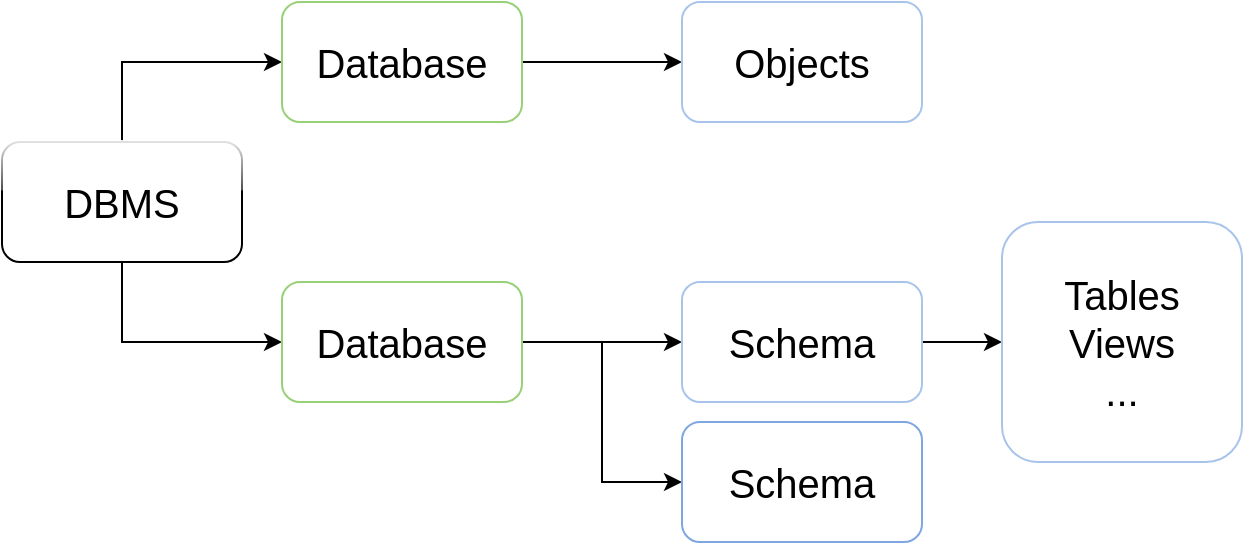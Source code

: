 <mxfile version="25.0.3">
  <diagram name="Page-1" id="nyXCwH63GiMu22MKU93I">
    <mxGraphModel dx="737" dy="538" grid="1" gridSize="10" guides="1" tooltips="1" connect="1" arrows="1" fold="1" page="1" pageScale="1" pageWidth="850" pageHeight="1100" math="0" shadow="0">
      <root>
        <mxCell id="0" />
        <mxCell id="1" parent="0" />
        <mxCell id="51YYP6L-br1FazsDLqxQ-3" value="" style="edgeStyle=orthogonalEdgeStyle;rounded=0;orthogonalLoop=1;jettySize=auto;html=1;entryX=0;entryY=0.5;entryDx=0;entryDy=0;exitX=0.5;exitY=0;exitDx=0;exitDy=0;" edge="1" parent="1" source="51YYP6L-br1FazsDLqxQ-1" target="51YYP6L-br1FazsDLqxQ-2">
          <mxGeometry relative="1" as="geometry" />
        </mxCell>
        <mxCell id="51YYP6L-br1FazsDLqxQ-5" style="edgeStyle=orthogonalEdgeStyle;rounded=0;orthogonalLoop=1;jettySize=auto;html=1;entryX=0;entryY=0.5;entryDx=0;entryDy=0;exitX=0.5;exitY=1;exitDx=0;exitDy=0;" edge="1" parent="1" source="51YYP6L-br1FazsDLqxQ-1" target="51YYP6L-br1FazsDLqxQ-4">
          <mxGeometry relative="1" as="geometry" />
        </mxCell>
        <mxCell id="51YYP6L-br1FazsDLqxQ-1" value="&lt;font style=&quot;font-size: 20px;&quot;&gt;DBMS&lt;/font&gt;" style="rounded=1;whiteSpace=wrap;html=1;glass=1;" vertex="1" parent="1">
          <mxGeometry x="80" y="250" width="120" height="60" as="geometry" />
        </mxCell>
        <mxCell id="51YYP6L-br1FazsDLqxQ-7" value="" style="edgeStyle=orthogonalEdgeStyle;rounded=0;orthogonalLoop=1;jettySize=auto;html=1;" edge="1" parent="1" source="51YYP6L-br1FazsDLqxQ-2" target="51YYP6L-br1FazsDLqxQ-6">
          <mxGeometry relative="1" as="geometry" />
        </mxCell>
        <mxCell id="51YYP6L-br1FazsDLqxQ-2" value="&lt;font style=&quot;font-size: 20px;&quot;&gt;Database&lt;/font&gt;" style="whiteSpace=wrap;html=1;rounded=1;strokeColor=#97D077;" vertex="1" parent="1">
          <mxGeometry x="220" y="180" width="120" height="60" as="geometry" />
        </mxCell>
        <mxCell id="51YYP6L-br1FazsDLqxQ-9" value="" style="edgeStyle=orthogonalEdgeStyle;rounded=0;orthogonalLoop=1;jettySize=auto;html=1;" edge="1" parent="1" source="51YYP6L-br1FazsDLqxQ-4" target="51YYP6L-br1FazsDLqxQ-8">
          <mxGeometry relative="1" as="geometry" />
        </mxCell>
        <mxCell id="51YYP6L-br1FazsDLqxQ-11" value="" style="edgeStyle=orthogonalEdgeStyle;rounded=0;orthogonalLoop=1;jettySize=auto;html=1;entryX=0;entryY=0.5;entryDx=0;entryDy=0;" edge="1" parent="1" source="51YYP6L-br1FazsDLqxQ-4" target="51YYP6L-br1FazsDLqxQ-10">
          <mxGeometry relative="1" as="geometry" />
        </mxCell>
        <mxCell id="51YYP6L-br1FazsDLqxQ-4" value="&lt;font style=&quot;font-size: 20px;&quot;&gt;Database&lt;/font&gt;" style="whiteSpace=wrap;html=1;rounded=1;strokeColor=#97D077;" vertex="1" parent="1">
          <mxGeometry x="220" y="320" width="120" height="60" as="geometry" />
        </mxCell>
        <mxCell id="51YYP6L-br1FazsDLqxQ-6" value="&lt;span style=&quot;font-size: 20px;&quot;&gt;Objects&lt;/span&gt;" style="whiteSpace=wrap;html=1;strokeColor=#A9C4EB;rounded=1;" vertex="1" parent="1">
          <mxGeometry x="420" y="180" width="120" height="60" as="geometry" />
        </mxCell>
        <mxCell id="51YYP6L-br1FazsDLqxQ-13" value="" style="edgeStyle=orthogonalEdgeStyle;rounded=0;orthogonalLoop=1;jettySize=auto;html=1;" edge="1" parent="1" source="51YYP6L-br1FazsDLqxQ-8" target="51YYP6L-br1FazsDLqxQ-12">
          <mxGeometry relative="1" as="geometry" />
        </mxCell>
        <mxCell id="51YYP6L-br1FazsDLqxQ-8" value="&lt;span style=&quot;font-size: 20px;&quot;&gt;Schema&lt;/span&gt;" style="whiteSpace=wrap;html=1;strokeColor=#A9C4EB;rounded=1;" vertex="1" parent="1">
          <mxGeometry x="420" y="320" width="120" height="60" as="geometry" />
        </mxCell>
        <mxCell id="51YYP6L-br1FazsDLqxQ-10" value="&lt;font style=&quot;font-size: 20px;&quot;&gt;Schema&lt;/font&gt;" style="whiteSpace=wrap;html=1;strokeColor=#7EA6E0;rounded=1;" vertex="1" parent="1">
          <mxGeometry x="420" y="390" width="120" height="60" as="geometry" />
        </mxCell>
        <mxCell id="51YYP6L-br1FazsDLqxQ-12" value="&lt;font style=&quot;font-size: 20px;&quot;&gt;Tables&lt;/font&gt;&lt;div&gt;&lt;font style=&quot;font-size: 20px;&quot;&gt;Views&lt;/font&gt;&lt;/div&gt;&lt;div&gt;&lt;font style=&quot;font-size: 20px;&quot;&gt;...&lt;/font&gt;&lt;/div&gt;" style="whiteSpace=wrap;html=1;strokeColor=#A9C4EB;rounded=1;" vertex="1" parent="1">
          <mxGeometry x="580" y="290" width="120" height="120" as="geometry" />
        </mxCell>
      </root>
    </mxGraphModel>
  </diagram>
</mxfile>
